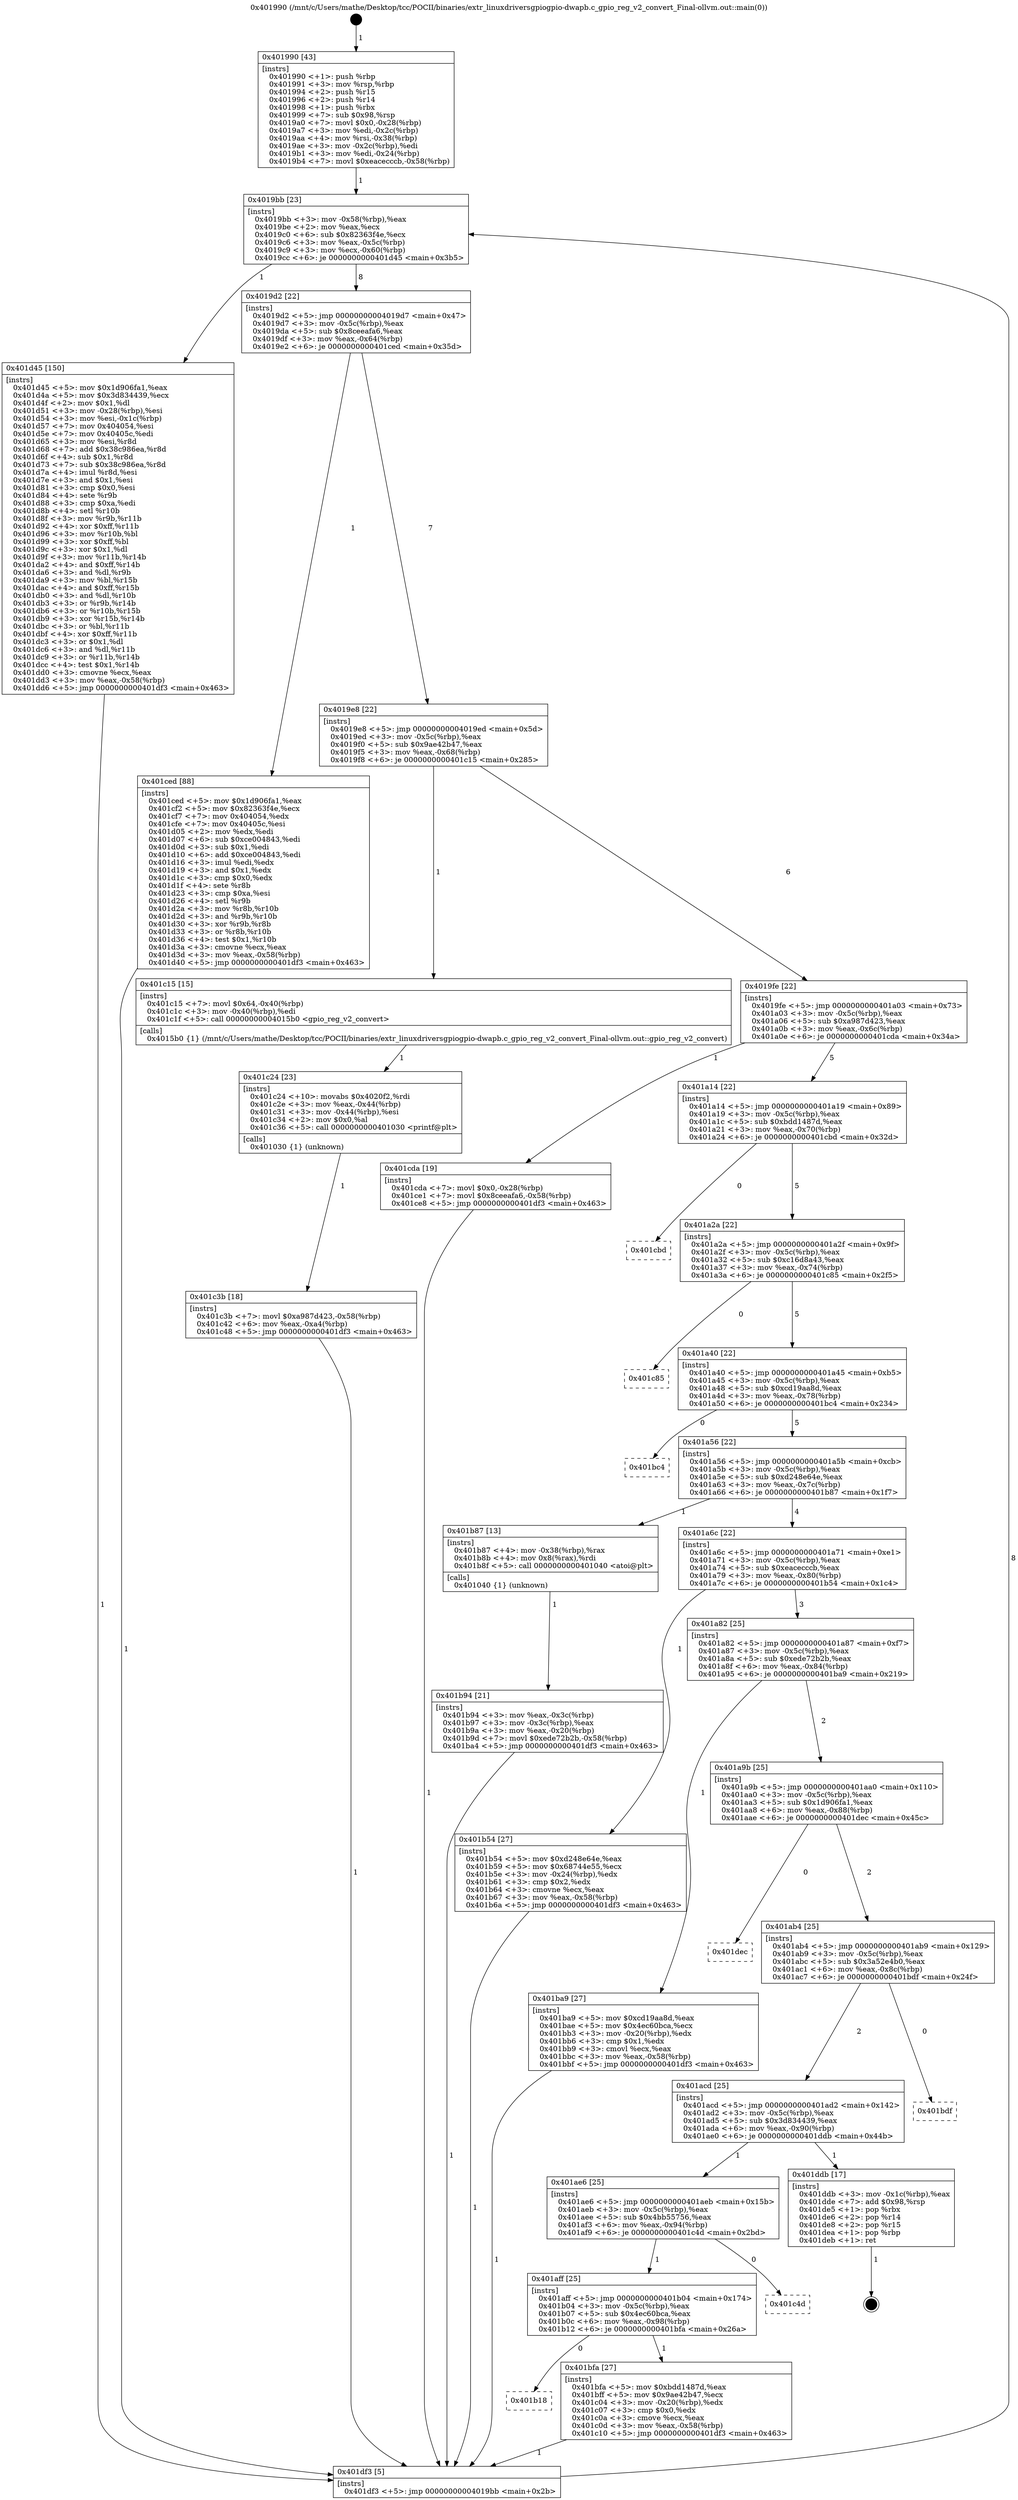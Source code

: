 digraph "0x401990" {
  label = "0x401990 (/mnt/c/Users/mathe/Desktop/tcc/POCII/binaries/extr_linuxdriversgpiogpio-dwapb.c_gpio_reg_v2_convert_Final-ollvm.out::main(0))"
  labelloc = "t"
  node[shape=record]

  Entry [label="",width=0.3,height=0.3,shape=circle,fillcolor=black,style=filled]
  "0x4019bb" [label="{
     0x4019bb [23]\l
     | [instrs]\l
     &nbsp;&nbsp;0x4019bb \<+3\>: mov -0x58(%rbp),%eax\l
     &nbsp;&nbsp;0x4019be \<+2\>: mov %eax,%ecx\l
     &nbsp;&nbsp;0x4019c0 \<+6\>: sub $0x82363f4e,%ecx\l
     &nbsp;&nbsp;0x4019c6 \<+3\>: mov %eax,-0x5c(%rbp)\l
     &nbsp;&nbsp;0x4019c9 \<+3\>: mov %ecx,-0x60(%rbp)\l
     &nbsp;&nbsp;0x4019cc \<+6\>: je 0000000000401d45 \<main+0x3b5\>\l
  }"]
  "0x401d45" [label="{
     0x401d45 [150]\l
     | [instrs]\l
     &nbsp;&nbsp;0x401d45 \<+5\>: mov $0x1d906fa1,%eax\l
     &nbsp;&nbsp;0x401d4a \<+5\>: mov $0x3d834439,%ecx\l
     &nbsp;&nbsp;0x401d4f \<+2\>: mov $0x1,%dl\l
     &nbsp;&nbsp;0x401d51 \<+3\>: mov -0x28(%rbp),%esi\l
     &nbsp;&nbsp;0x401d54 \<+3\>: mov %esi,-0x1c(%rbp)\l
     &nbsp;&nbsp;0x401d57 \<+7\>: mov 0x404054,%esi\l
     &nbsp;&nbsp;0x401d5e \<+7\>: mov 0x40405c,%edi\l
     &nbsp;&nbsp;0x401d65 \<+3\>: mov %esi,%r8d\l
     &nbsp;&nbsp;0x401d68 \<+7\>: add $0x38c986ea,%r8d\l
     &nbsp;&nbsp;0x401d6f \<+4\>: sub $0x1,%r8d\l
     &nbsp;&nbsp;0x401d73 \<+7\>: sub $0x38c986ea,%r8d\l
     &nbsp;&nbsp;0x401d7a \<+4\>: imul %r8d,%esi\l
     &nbsp;&nbsp;0x401d7e \<+3\>: and $0x1,%esi\l
     &nbsp;&nbsp;0x401d81 \<+3\>: cmp $0x0,%esi\l
     &nbsp;&nbsp;0x401d84 \<+4\>: sete %r9b\l
     &nbsp;&nbsp;0x401d88 \<+3\>: cmp $0xa,%edi\l
     &nbsp;&nbsp;0x401d8b \<+4\>: setl %r10b\l
     &nbsp;&nbsp;0x401d8f \<+3\>: mov %r9b,%r11b\l
     &nbsp;&nbsp;0x401d92 \<+4\>: xor $0xff,%r11b\l
     &nbsp;&nbsp;0x401d96 \<+3\>: mov %r10b,%bl\l
     &nbsp;&nbsp;0x401d99 \<+3\>: xor $0xff,%bl\l
     &nbsp;&nbsp;0x401d9c \<+3\>: xor $0x1,%dl\l
     &nbsp;&nbsp;0x401d9f \<+3\>: mov %r11b,%r14b\l
     &nbsp;&nbsp;0x401da2 \<+4\>: and $0xff,%r14b\l
     &nbsp;&nbsp;0x401da6 \<+3\>: and %dl,%r9b\l
     &nbsp;&nbsp;0x401da9 \<+3\>: mov %bl,%r15b\l
     &nbsp;&nbsp;0x401dac \<+4\>: and $0xff,%r15b\l
     &nbsp;&nbsp;0x401db0 \<+3\>: and %dl,%r10b\l
     &nbsp;&nbsp;0x401db3 \<+3\>: or %r9b,%r14b\l
     &nbsp;&nbsp;0x401db6 \<+3\>: or %r10b,%r15b\l
     &nbsp;&nbsp;0x401db9 \<+3\>: xor %r15b,%r14b\l
     &nbsp;&nbsp;0x401dbc \<+3\>: or %bl,%r11b\l
     &nbsp;&nbsp;0x401dbf \<+4\>: xor $0xff,%r11b\l
     &nbsp;&nbsp;0x401dc3 \<+3\>: or $0x1,%dl\l
     &nbsp;&nbsp;0x401dc6 \<+3\>: and %dl,%r11b\l
     &nbsp;&nbsp;0x401dc9 \<+3\>: or %r11b,%r14b\l
     &nbsp;&nbsp;0x401dcc \<+4\>: test $0x1,%r14b\l
     &nbsp;&nbsp;0x401dd0 \<+3\>: cmovne %ecx,%eax\l
     &nbsp;&nbsp;0x401dd3 \<+3\>: mov %eax,-0x58(%rbp)\l
     &nbsp;&nbsp;0x401dd6 \<+5\>: jmp 0000000000401df3 \<main+0x463\>\l
  }"]
  "0x4019d2" [label="{
     0x4019d2 [22]\l
     | [instrs]\l
     &nbsp;&nbsp;0x4019d2 \<+5\>: jmp 00000000004019d7 \<main+0x47\>\l
     &nbsp;&nbsp;0x4019d7 \<+3\>: mov -0x5c(%rbp),%eax\l
     &nbsp;&nbsp;0x4019da \<+5\>: sub $0x8ceeafa6,%eax\l
     &nbsp;&nbsp;0x4019df \<+3\>: mov %eax,-0x64(%rbp)\l
     &nbsp;&nbsp;0x4019e2 \<+6\>: je 0000000000401ced \<main+0x35d\>\l
  }"]
  Exit [label="",width=0.3,height=0.3,shape=circle,fillcolor=black,style=filled,peripheries=2]
  "0x401ced" [label="{
     0x401ced [88]\l
     | [instrs]\l
     &nbsp;&nbsp;0x401ced \<+5\>: mov $0x1d906fa1,%eax\l
     &nbsp;&nbsp;0x401cf2 \<+5\>: mov $0x82363f4e,%ecx\l
     &nbsp;&nbsp;0x401cf7 \<+7\>: mov 0x404054,%edx\l
     &nbsp;&nbsp;0x401cfe \<+7\>: mov 0x40405c,%esi\l
     &nbsp;&nbsp;0x401d05 \<+2\>: mov %edx,%edi\l
     &nbsp;&nbsp;0x401d07 \<+6\>: sub $0xce004843,%edi\l
     &nbsp;&nbsp;0x401d0d \<+3\>: sub $0x1,%edi\l
     &nbsp;&nbsp;0x401d10 \<+6\>: add $0xce004843,%edi\l
     &nbsp;&nbsp;0x401d16 \<+3\>: imul %edi,%edx\l
     &nbsp;&nbsp;0x401d19 \<+3\>: and $0x1,%edx\l
     &nbsp;&nbsp;0x401d1c \<+3\>: cmp $0x0,%edx\l
     &nbsp;&nbsp;0x401d1f \<+4\>: sete %r8b\l
     &nbsp;&nbsp;0x401d23 \<+3\>: cmp $0xa,%esi\l
     &nbsp;&nbsp;0x401d26 \<+4\>: setl %r9b\l
     &nbsp;&nbsp;0x401d2a \<+3\>: mov %r8b,%r10b\l
     &nbsp;&nbsp;0x401d2d \<+3\>: and %r9b,%r10b\l
     &nbsp;&nbsp;0x401d30 \<+3\>: xor %r9b,%r8b\l
     &nbsp;&nbsp;0x401d33 \<+3\>: or %r8b,%r10b\l
     &nbsp;&nbsp;0x401d36 \<+4\>: test $0x1,%r10b\l
     &nbsp;&nbsp;0x401d3a \<+3\>: cmovne %ecx,%eax\l
     &nbsp;&nbsp;0x401d3d \<+3\>: mov %eax,-0x58(%rbp)\l
     &nbsp;&nbsp;0x401d40 \<+5\>: jmp 0000000000401df3 \<main+0x463\>\l
  }"]
  "0x4019e8" [label="{
     0x4019e8 [22]\l
     | [instrs]\l
     &nbsp;&nbsp;0x4019e8 \<+5\>: jmp 00000000004019ed \<main+0x5d\>\l
     &nbsp;&nbsp;0x4019ed \<+3\>: mov -0x5c(%rbp),%eax\l
     &nbsp;&nbsp;0x4019f0 \<+5\>: sub $0x9ae42b47,%eax\l
     &nbsp;&nbsp;0x4019f5 \<+3\>: mov %eax,-0x68(%rbp)\l
     &nbsp;&nbsp;0x4019f8 \<+6\>: je 0000000000401c15 \<main+0x285\>\l
  }"]
  "0x401c3b" [label="{
     0x401c3b [18]\l
     | [instrs]\l
     &nbsp;&nbsp;0x401c3b \<+7\>: movl $0xa987d423,-0x58(%rbp)\l
     &nbsp;&nbsp;0x401c42 \<+6\>: mov %eax,-0xa4(%rbp)\l
     &nbsp;&nbsp;0x401c48 \<+5\>: jmp 0000000000401df3 \<main+0x463\>\l
  }"]
  "0x401c15" [label="{
     0x401c15 [15]\l
     | [instrs]\l
     &nbsp;&nbsp;0x401c15 \<+7\>: movl $0x64,-0x40(%rbp)\l
     &nbsp;&nbsp;0x401c1c \<+3\>: mov -0x40(%rbp),%edi\l
     &nbsp;&nbsp;0x401c1f \<+5\>: call 00000000004015b0 \<gpio_reg_v2_convert\>\l
     | [calls]\l
     &nbsp;&nbsp;0x4015b0 \{1\} (/mnt/c/Users/mathe/Desktop/tcc/POCII/binaries/extr_linuxdriversgpiogpio-dwapb.c_gpio_reg_v2_convert_Final-ollvm.out::gpio_reg_v2_convert)\l
  }"]
  "0x4019fe" [label="{
     0x4019fe [22]\l
     | [instrs]\l
     &nbsp;&nbsp;0x4019fe \<+5\>: jmp 0000000000401a03 \<main+0x73\>\l
     &nbsp;&nbsp;0x401a03 \<+3\>: mov -0x5c(%rbp),%eax\l
     &nbsp;&nbsp;0x401a06 \<+5\>: sub $0xa987d423,%eax\l
     &nbsp;&nbsp;0x401a0b \<+3\>: mov %eax,-0x6c(%rbp)\l
     &nbsp;&nbsp;0x401a0e \<+6\>: je 0000000000401cda \<main+0x34a\>\l
  }"]
  "0x401c24" [label="{
     0x401c24 [23]\l
     | [instrs]\l
     &nbsp;&nbsp;0x401c24 \<+10\>: movabs $0x4020f2,%rdi\l
     &nbsp;&nbsp;0x401c2e \<+3\>: mov %eax,-0x44(%rbp)\l
     &nbsp;&nbsp;0x401c31 \<+3\>: mov -0x44(%rbp),%esi\l
     &nbsp;&nbsp;0x401c34 \<+2\>: mov $0x0,%al\l
     &nbsp;&nbsp;0x401c36 \<+5\>: call 0000000000401030 \<printf@plt\>\l
     | [calls]\l
     &nbsp;&nbsp;0x401030 \{1\} (unknown)\l
  }"]
  "0x401cda" [label="{
     0x401cda [19]\l
     | [instrs]\l
     &nbsp;&nbsp;0x401cda \<+7\>: movl $0x0,-0x28(%rbp)\l
     &nbsp;&nbsp;0x401ce1 \<+7\>: movl $0x8ceeafa6,-0x58(%rbp)\l
     &nbsp;&nbsp;0x401ce8 \<+5\>: jmp 0000000000401df3 \<main+0x463\>\l
  }"]
  "0x401a14" [label="{
     0x401a14 [22]\l
     | [instrs]\l
     &nbsp;&nbsp;0x401a14 \<+5\>: jmp 0000000000401a19 \<main+0x89\>\l
     &nbsp;&nbsp;0x401a19 \<+3\>: mov -0x5c(%rbp),%eax\l
     &nbsp;&nbsp;0x401a1c \<+5\>: sub $0xbdd1487d,%eax\l
     &nbsp;&nbsp;0x401a21 \<+3\>: mov %eax,-0x70(%rbp)\l
     &nbsp;&nbsp;0x401a24 \<+6\>: je 0000000000401cbd \<main+0x32d\>\l
  }"]
  "0x401b18" [label="{
     0x401b18\l
  }", style=dashed]
  "0x401cbd" [label="{
     0x401cbd\l
  }", style=dashed]
  "0x401a2a" [label="{
     0x401a2a [22]\l
     | [instrs]\l
     &nbsp;&nbsp;0x401a2a \<+5\>: jmp 0000000000401a2f \<main+0x9f\>\l
     &nbsp;&nbsp;0x401a2f \<+3\>: mov -0x5c(%rbp),%eax\l
     &nbsp;&nbsp;0x401a32 \<+5\>: sub $0xc16d8a43,%eax\l
     &nbsp;&nbsp;0x401a37 \<+3\>: mov %eax,-0x74(%rbp)\l
     &nbsp;&nbsp;0x401a3a \<+6\>: je 0000000000401c85 \<main+0x2f5\>\l
  }"]
  "0x401bfa" [label="{
     0x401bfa [27]\l
     | [instrs]\l
     &nbsp;&nbsp;0x401bfa \<+5\>: mov $0xbdd1487d,%eax\l
     &nbsp;&nbsp;0x401bff \<+5\>: mov $0x9ae42b47,%ecx\l
     &nbsp;&nbsp;0x401c04 \<+3\>: mov -0x20(%rbp),%edx\l
     &nbsp;&nbsp;0x401c07 \<+3\>: cmp $0x0,%edx\l
     &nbsp;&nbsp;0x401c0a \<+3\>: cmove %ecx,%eax\l
     &nbsp;&nbsp;0x401c0d \<+3\>: mov %eax,-0x58(%rbp)\l
     &nbsp;&nbsp;0x401c10 \<+5\>: jmp 0000000000401df3 \<main+0x463\>\l
  }"]
  "0x401c85" [label="{
     0x401c85\l
  }", style=dashed]
  "0x401a40" [label="{
     0x401a40 [22]\l
     | [instrs]\l
     &nbsp;&nbsp;0x401a40 \<+5\>: jmp 0000000000401a45 \<main+0xb5\>\l
     &nbsp;&nbsp;0x401a45 \<+3\>: mov -0x5c(%rbp),%eax\l
     &nbsp;&nbsp;0x401a48 \<+5\>: sub $0xcd19aa8d,%eax\l
     &nbsp;&nbsp;0x401a4d \<+3\>: mov %eax,-0x78(%rbp)\l
     &nbsp;&nbsp;0x401a50 \<+6\>: je 0000000000401bc4 \<main+0x234\>\l
  }"]
  "0x401aff" [label="{
     0x401aff [25]\l
     | [instrs]\l
     &nbsp;&nbsp;0x401aff \<+5\>: jmp 0000000000401b04 \<main+0x174\>\l
     &nbsp;&nbsp;0x401b04 \<+3\>: mov -0x5c(%rbp),%eax\l
     &nbsp;&nbsp;0x401b07 \<+5\>: sub $0x4ec60bca,%eax\l
     &nbsp;&nbsp;0x401b0c \<+6\>: mov %eax,-0x98(%rbp)\l
     &nbsp;&nbsp;0x401b12 \<+6\>: je 0000000000401bfa \<main+0x26a\>\l
  }"]
  "0x401bc4" [label="{
     0x401bc4\l
  }", style=dashed]
  "0x401a56" [label="{
     0x401a56 [22]\l
     | [instrs]\l
     &nbsp;&nbsp;0x401a56 \<+5\>: jmp 0000000000401a5b \<main+0xcb\>\l
     &nbsp;&nbsp;0x401a5b \<+3\>: mov -0x5c(%rbp),%eax\l
     &nbsp;&nbsp;0x401a5e \<+5\>: sub $0xd248e64e,%eax\l
     &nbsp;&nbsp;0x401a63 \<+3\>: mov %eax,-0x7c(%rbp)\l
     &nbsp;&nbsp;0x401a66 \<+6\>: je 0000000000401b87 \<main+0x1f7\>\l
  }"]
  "0x401c4d" [label="{
     0x401c4d\l
  }", style=dashed]
  "0x401b87" [label="{
     0x401b87 [13]\l
     | [instrs]\l
     &nbsp;&nbsp;0x401b87 \<+4\>: mov -0x38(%rbp),%rax\l
     &nbsp;&nbsp;0x401b8b \<+4\>: mov 0x8(%rax),%rdi\l
     &nbsp;&nbsp;0x401b8f \<+5\>: call 0000000000401040 \<atoi@plt\>\l
     | [calls]\l
     &nbsp;&nbsp;0x401040 \{1\} (unknown)\l
  }"]
  "0x401a6c" [label="{
     0x401a6c [22]\l
     | [instrs]\l
     &nbsp;&nbsp;0x401a6c \<+5\>: jmp 0000000000401a71 \<main+0xe1\>\l
     &nbsp;&nbsp;0x401a71 \<+3\>: mov -0x5c(%rbp),%eax\l
     &nbsp;&nbsp;0x401a74 \<+5\>: sub $0xeacecccb,%eax\l
     &nbsp;&nbsp;0x401a79 \<+3\>: mov %eax,-0x80(%rbp)\l
     &nbsp;&nbsp;0x401a7c \<+6\>: je 0000000000401b54 \<main+0x1c4\>\l
  }"]
  "0x401ae6" [label="{
     0x401ae6 [25]\l
     | [instrs]\l
     &nbsp;&nbsp;0x401ae6 \<+5\>: jmp 0000000000401aeb \<main+0x15b\>\l
     &nbsp;&nbsp;0x401aeb \<+3\>: mov -0x5c(%rbp),%eax\l
     &nbsp;&nbsp;0x401aee \<+5\>: sub $0x4bb55756,%eax\l
     &nbsp;&nbsp;0x401af3 \<+6\>: mov %eax,-0x94(%rbp)\l
     &nbsp;&nbsp;0x401af9 \<+6\>: je 0000000000401c4d \<main+0x2bd\>\l
  }"]
  "0x401b54" [label="{
     0x401b54 [27]\l
     | [instrs]\l
     &nbsp;&nbsp;0x401b54 \<+5\>: mov $0xd248e64e,%eax\l
     &nbsp;&nbsp;0x401b59 \<+5\>: mov $0x68744e55,%ecx\l
     &nbsp;&nbsp;0x401b5e \<+3\>: mov -0x24(%rbp),%edx\l
     &nbsp;&nbsp;0x401b61 \<+3\>: cmp $0x2,%edx\l
     &nbsp;&nbsp;0x401b64 \<+3\>: cmovne %ecx,%eax\l
     &nbsp;&nbsp;0x401b67 \<+3\>: mov %eax,-0x58(%rbp)\l
     &nbsp;&nbsp;0x401b6a \<+5\>: jmp 0000000000401df3 \<main+0x463\>\l
  }"]
  "0x401a82" [label="{
     0x401a82 [25]\l
     | [instrs]\l
     &nbsp;&nbsp;0x401a82 \<+5\>: jmp 0000000000401a87 \<main+0xf7\>\l
     &nbsp;&nbsp;0x401a87 \<+3\>: mov -0x5c(%rbp),%eax\l
     &nbsp;&nbsp;0x401a8a \<+5\>: sub $0xede72b2b,%eax\l
     &nbsp;&nbsp;0x401a8f \<+6\>: mov %eax,-0x84(%rbp)\l
     &nbsp;&nbsp;0x401a95 \<+6\>: je 0000000000401ba9 \<main+0x219\>\l
  }"]
  "0x401df3" [label="{
     0x401df3 [5]\l
     | [instrs]\l
     &nbsp;&nbsp;0x401df3 \<+5\>: jmp 00000000004019bb \<main+0x2b\>\l
  }"]
  "0x401990" [label="{
     0x401990 [43]\l
     | [instrs]\l
     &nbsp;&nbsp;0x401990 \<+1\>: push %rbp\l
     &nbsp;&nbsp;0x401991 \<+3\>: mov %rsp,%rbp\l
     &nbsp;&nbsp;0x401994 \<+2\>: push %r15\l
     &nbsp;&nbsp;0x401996 \<+2\>: push %r14\l
     &nbsp;&nbsp;0x401998 \<+1\>: push %rbx\l
     &nbsp;&nbsp;0x401999 \<+7\>: sub $0x98,%rsp\l
     &nbsp;&nbsp;0x4019a0 \<+7\>: movl $0x0,-0x28(%rbp)\l
     &nbsp;&nbsp;0x4019a7 \<+3\>: mov %edi,-0x2c(%rbp)\l
     &nbsp;&nbsp;0x4019aa \<+4\>: mov %rsi,-0x38(%rbp)\l
     &nbsp;&nbsp;0x4019ae \<+3\>: mov -0x2c(%rbp),%edi\l
     &nbsp;&nbsp;0x4019b1 \<+3\>: mov %edi,-0x24(%rbp)\l
     &nbsp;&nbsp;0x4019b4 \<+7\>: movl $0xeacecccb,-0x58(%rbp)\l
  }"]
  "0x401b94" [label="{
     0x401b94 [21]\l
     | [instrs]\l
     &nbsp;&nbsp;0x401b94 \<+3\>: mov %eax,-0x3c(%rbp)\l
     &nbsp;&nbsp;0x401b97 \<+3\>: mov -0x3c(%rbp),%eax\l
     &nbsp;&nbsp;0x401b9a \<+3\>: mov %eax,-0x20(%rbp)\l
     &nbsp;&nbsp;0x401b9d \<+7\>: movl $0xede72b2b,-0x58(%rbp)\l
     &nbsp;&nbsp;0x401ba4 \<+5\>: jmp 0000000000401df3 \<main+0x463\>\l
  }"]
  "0x401ddb" [label="{
     0x401ddb [17]\l
     | [instrs]\l
     &nbsp;&nbsp;0x401ddb \<+3\>: mov -0x1c(%rbp),%eax\l
     &nbsp;&nbsp;0x401dde \<+7\>: add $0x98,%rsp\l
     &nbsp;&nbsp;0x401de5 \<+1\>: pop %rbx\l
     &nbsp;&nbsp;0x401de6 \<+2\>: pop %r14\l
     &nbsp;&nbsp;0x401de8 \<+2\>: pop %r15\l
     &nbsp;&nbsp;0x401dea \<+1\>: pop %rbp\l
     &nbsp;&nbsp;0x401deb \<+1\>: ret\l
  }"]
  "0x401ba9" [label="{
     0x401ba9 [27]\l
     | [instrs]\l
     &nbsp;&nbsp;0x401ba9 \<+5\>: mov $0xcd19aa8d,%eax\l
     &nbsp;&nbsp;0x401bae \<+5\>: mov $0x4ec60bca,%ecx\l
     &nbsp;&nbsp;0x401bb3 \<+3\>: mov -0x20(%rbp),%edx\l
     &nbsp;&nbsp;0x401bb6 \<+3\>: cmp $0x1,%edx\l
     &nbsp;&nbsp;0x401bb9 \<+3\>: cmovl %ecx,%eax\l
     &nbsp;&nbsp;0x401bbc \<+3\>: mov %eax,-0x58(%rbp)\l
     &nbsp;&nbsp;0x401bbf \<+5\>: jmp 0000000000401df3 \<main+0x463\>\l
  }"]
  "0x401a9b" [label="{
     0x401a9b [25]\l
     | [instrs]\l
     &nbsp;&nbsp;0x401a9b \<+5\>: jmp 0000000000401aa0 \<main+0x110\>\l
     &nbsp;&nbsp;0x401aa0 \<+3\>: mov -0x5c(%rbp),%eax\l
     &nbsp;&nbsp;0x401aa3 \<+5\>: sub $0x1d906fa1,%eax\l
     &nbsp;&nbsp;0x401aa8 \<+6\>: mov %eax,-0x88(%rbp)\l
     &nbsp;&nbsp;0x401aae \<+6\>: je 0000000000401dec \<main+0x45c\>\l
  }"]
  "0x401acd" [label="{
     0x401acd [25]\l
     | [instrs]\l
     &nbsp;&nbsp;0x401acd \<+5\>: jmp 0000000000401ad2 \<main+0x142\>\l
     &nbsp;&nbsp;0x401ad2 \<+3\>: mov -0x5c(%rbp),%eax\l
     &nbsp;&nbsp;0x401ad5 \<+5\>: sub $0x3d834439,%eax\l
     &nbsp;&nbsp;0x401ada \<+6\>: mov %eax,-0x90(%rbp)\l
     &nbsp;&nbsp;0x401ae0 \<+6\>: je 0000000000401ddb \<main+0x44b\>\l
  }"]
  "0x401dec" [label="{
     0x401dec\l
  }", style=dashed]
  "0x401ab4" [label="{
     0x401ab4 [25]\l
     | [instrs]\l
     &nbsp;&nbsp;0x401ab4 \<+5\>: jmp 0000000000401ab9 \<main+0x129\>\l
     &nbsp;&nbsp;0x401ab9 \<+3\>: mov -0x5c(%rbp),%eax\l
     &nbsp;&nbsp;0x401abc \<+5\>: sub $0x3a52e4b0,%eax\l
     &nbsp;&nbsp;0x401ac1 \<+6\>: mov %eax,-0x8c(%rbp)\l
     &nbsp;&nbsp;0x401ac7 \<+6\>: je 0000000000401bdf \<main+0x24f\>\l
  }"]
  "0x401bdf" [label="{
     0x401bdf\l
  }", style=dashed]
  Entry -> "0x401990" [label=" 1"]
  "0x4019bb" -> "0x401d45" [label=" 1"]
  "0x4019bb" -> "0x4019d2" [label=" 8"]
  "0x401ddb" -> Exit [label=" 1"]
  "0x4019d2" -> "0x401ced" [label=" 1"]
  "0x4019d2" -> "0x4019e8" [label=" 7"]
  "0x401d45" -> "0x401df3" [label=" 1"]
  "0x4019e8" -> "0x401c15" [label=" 1"]
  "0x4019e8" -> "0x4019fe" [label=" 6"]
  "0x401ced" -> "0x401df3" [label=" 1"]
  "0x4019fe" -> "0x401cda" [label=" 1"]
  "0x4019fe" -> "0x401a14" [label=" 5"]
  "0x401cda" -> "0x401df3" [label=" 1"]
  "0x401a14" -> "0x401cbd" [label=" 0"]
  "0x401a14" -> "0x401a2a" [label=" 5"]
  "0x401c3b" -> "0x401df3" [label=" 1"]
  "0x401a2a" -> "0x401c85" [label=" 0"]
  "0x401a2a" -> "0x401a40" [label=" 5"]
  "0x401c24" -> "0x401c3b" [label=" 1"]
  "0x401a40" -> "0x401bc4" [label=" 0"]
  "0x401a40" -> "0x401a56" [label=" 5"]
  "0x401bfa" -> "0x401df3" [label=" 1"]
  "0x401a56" -> "0x401b87" [label=" 1"]
  "0x401a56" -> "0x401a6c" [label=" 4"]
  "0x401aff" -> "0x401b18" [label=" 0"]
  "0x401a6c" -> "0x401b54" [label=" 1"]
  "0x401a6c" -> "0x401a82" [label=" 3"]
  "0x401b54" -> "0x401df3" [label=" 1"]
  "0x401990" -> "0x4019bb" [label=" 1"]
  "0x401df3" -> "0x4019bb" [label=" 8"]
  "0x401b87" -> "0x401b94" [label=" 1"]
  "0x401b94" -> "0x401df3" [label=" 1"]
  "0x401c15" -> "0x401c24" [label=" 1"]
  "0x401a82" -> "0x401ba9" [label=" 1"]
  "0x401a82" -> "0x401a9b" [label=" 2"]
  "0x401ba9" -> "0x401df3" [label=" 1"]
  "0x401ae6" -> "0x401aff" [label=" 1"]
  "0x401a9b" -> "0x401dec" [label=" 0"]
  "0x401a9b" -> "0x401ab4" [label=" 2"]
  "0x401aff" -> "0x401bfa" [label=" 1"]
  "0x401ab4" -> "0x401bdf" [label=" 0"]
  "0x401ab4" -> "0x401acd" [label=" 2"]
  "0x401ae6" -> "0x401c4d" [label=" 0"]
  "0x401acd" -> "0x401ddb" [label=" 1"]
  "0x401acd" -> "0x401ae6" [label=" 1"]
}
